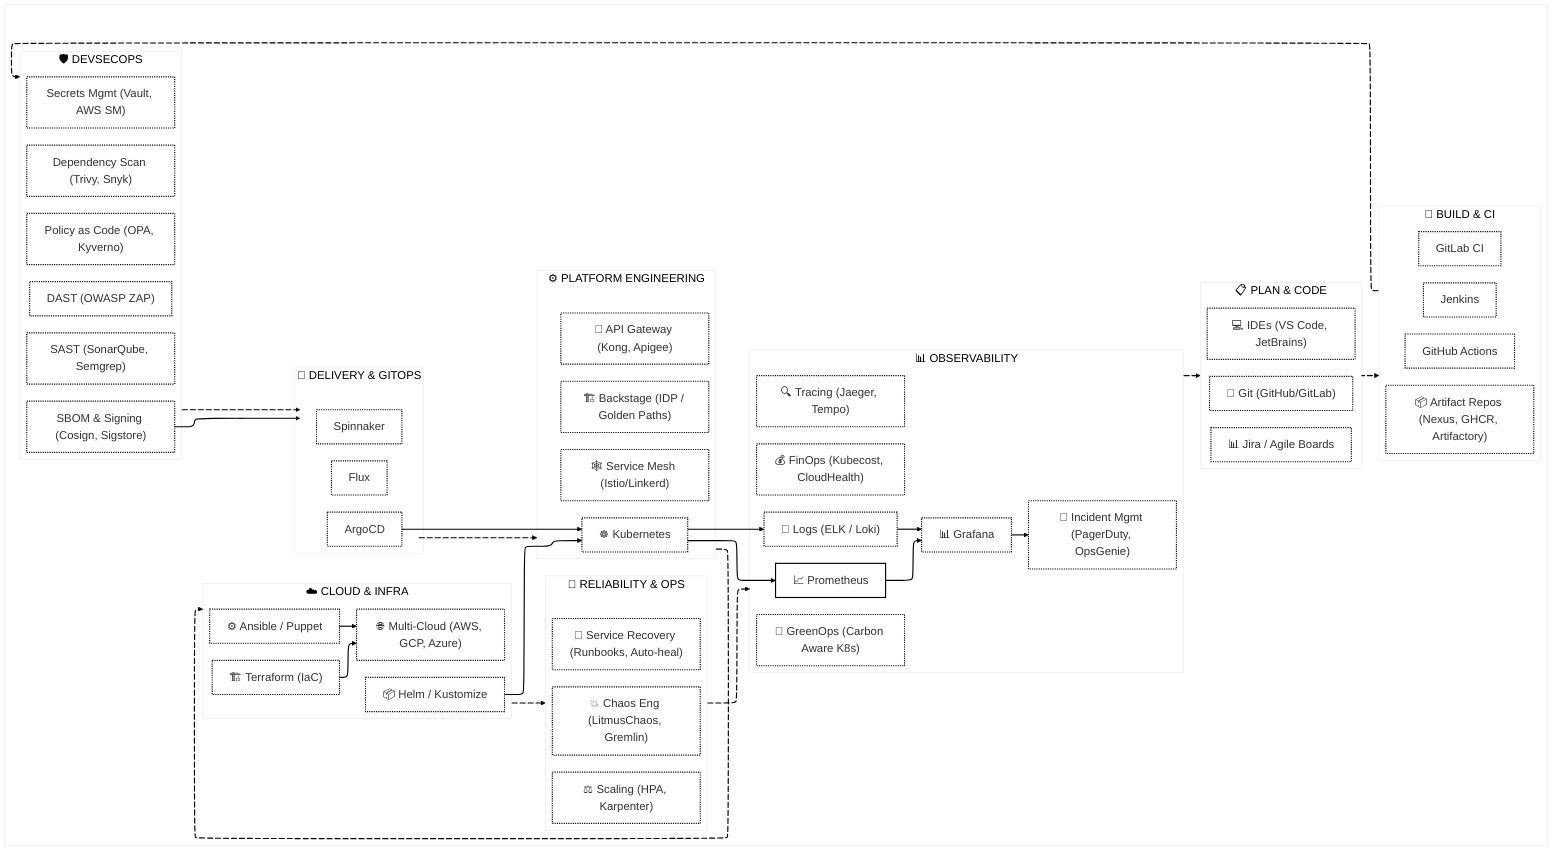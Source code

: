 ---
config:
  theme: neo
  themeVariables:
    fontSize: 20px
  layout: elk
---
flowchart LR
 subgraph plan["📋 PLAN & CODE"]
        A1["🔀 Git (GitHub/GitLab)"]
        A2["📊 Jira / Agile Boards"]
        A3["💻 IDEs (VS Code, JetBrains)"]
  end
 subgraph ci["🚀 BUILD & CI"]
        B1["Jenkins"]
        B2["GitHub Actions"]
        B3["GitLab CI"]
        B4["📦 Artifact Repos (Nexus, GHCR, Artifactory)"]
  end
 subgraph security["🛡️ DEVSECOPS"]
        S1["SAST (SonarQube, Semgrep)"]
        S2["DAST (OWASP ZAP)"]
        S3["Dependency Scan (Trivy, Snyk)"]
        S4["SBOM & Signing (Cosign, Sigstore)"]
        S5["Secrets Mgmt (Vault, AWS SM)"]
        S6["Policy as Code (OPA, Kyverno)"]
  end
 subgraph cd["🚢 DELIVERY & GITOPS"]
        D1["ArgoCD"]
        D2["Flux"]
        D3["Spinnaker"]
  end
 subgraph platform["⚙️ PLATFORM ENGINEERING"]
        P1["☸️ Kubernetes"]
        P2["🕸️ Service Mesh (Istio/Linkerd)"]
        P3["🏗️ Backstage (IDP / Golden Paths)"]
        P4["🔐 API Gateway (Kong, Apigee)"]
  end
 subgraph infra["☁️ CLOUD & INFRA"]
        CL1["🌐 Multi-Cloud (AWS, GCP, Azure)"]
        CL2["🏗️ Terraform (IaC)"]
        CL3["⚙️ Ansible / Puppet"]
        CL4["📦 Helm / Kustomize"]
  end
 subgraph sre["🔧 RELIABILITY & OPS"]
        R1["💥 Chaos Eng (LitmusChaos, Gremlin)"]
        R2["⚖️ Scaling (HPA, Karpenter)"]
        R3["🔄 Service Recovery (Runbooks, Auto-heal)"]
  end
 subgraph monitoring["📊 OBSERVABILITY"]
        M1["📈 Prometheus"]
        M2["📊 Grafana"]
        M3["📝 Logs (ELK / Loki)"]
        M4["🔍 Tracing (Jaeger, Tempo)"]
        M5["🚨 Incident Mgmt (PagerDuty, OpsGenie)"]
        M6["💰 FinOps (Kubecost, CloudHealth)"]
        M7["🌱 GreenOps (Carbon Aware K8s)"]
  end
 subgraph lifecycle[" "]
    direction LR
        plan
        ci
        security
        cd
        platform
        infra
        sre
        monitoring
  end
    plan L_plan_ci_0@--> ci
    ci L_ci_security_0@--> security
    security L_security_cd_0@--> cd
    cd L_cd_platform_0@--> platform
    platform L_platform_infra_0@--> infra
    infra L_infra_sre_0@--> sre
    sre L_sre_monitoring_0@--> monitoring
    monitoring L_monitoring_plan_0@--> plan
    S4 --> cd
    D1 --> P1
    CL2 --> CL1
    CL3 --> CL1
    CL4 --> P1
    P1 --> M1 & M3
    M1 --> M2
    M3 --> M2
    M2 --> M5
    style A1 stroke-width:2px,stroke-dasharray: 2
    style A2 stroke-width:2px,stroke-dasharray: 2
    style A3 stroke-width:2px,stroke-dasharray: 2
    style B1 stroke-width:2px,stroke-dasharray: 2
    style B2 stroke-width:2px,stroke-dasharray: 2
    style B3 stroke-width:2px,stroke-dasharray: 2
    style B4 stroke-width:2px,stroke-dasharray: 2
    style S1 stroke-width:2px,stroke-dasharray: 2
    style S2 stroke-width:2px,stroke-dasharray: 2
    style S3 stroke-width:2px,stroke-dasharray: 2
    style S4 stroke-width:2px,stroke-dasharray: 2
    style S5 stroke-width:2px,stroke-dasharray: 2
    style S6 stroke-width:2px,stroke-dasharray: 2
    style D1 stroke-width:2px,stroke-dasharray: 2
    style D2 stroke-width:2px,stroke-dasharray: 2
    style D3 stroke-width:2px,stroke-dasharray: 2
    style P1 stroke-width:2px,stroke-dasharray: 2
    style P2 stroke-width:2px,stroke-dasharray: 2
    style P3 stroke-width:2px,stroke-dasharray: 2
    style P4 stroke-width:2px,stroke-dasharray: 2
    style CL1 stroke-width:2px,stroke-dasharray: 2
    style CL2 stroke-width:2px,stroke-dasharray: 2
    style CL3 stroke-width:2px,stroke-dasharray: 2
    style CL4 stroke-width:2px,stroke-dasharray: 2
    style R1 stroke-width:2px,stroke-dasharray: 2
    style R2 stroke-width:2px,stroke-dasharray: 2
    style R3 stroke-width:2px,stroke-dasharray: 2
    style M2 stroke-width:2px,stroke-dasharray: 2
    style M3 stroke-width:2px,stroke-dasharray: 2
    style M4 stroke-width:2px,stroke-dasharray: 2
    style M5 stroke-width:2px,stroke-dasharray: 2
    style M6 stroke-width:2px,stroke-dasharray: 2
    style M7 stroke-width:2px,stroke-dasharray: 2
    style lifecycle fill:transparent
    L_plan_ci_0@{ animation: fast } 
    L_ci_security_0@{ animation: slow } 
    L_security_cd_0@{ animation: slow } 
    L_cd_platform_0@{ animation: slow } 
    L_platform_infra_0@{ animation: slow } 
    L_infra_sre_0@{ animation: slow } 
    L_sre_monitoring_0@{ animation: slow } 
    L_monitoring_plan_0@{ animation: slow }